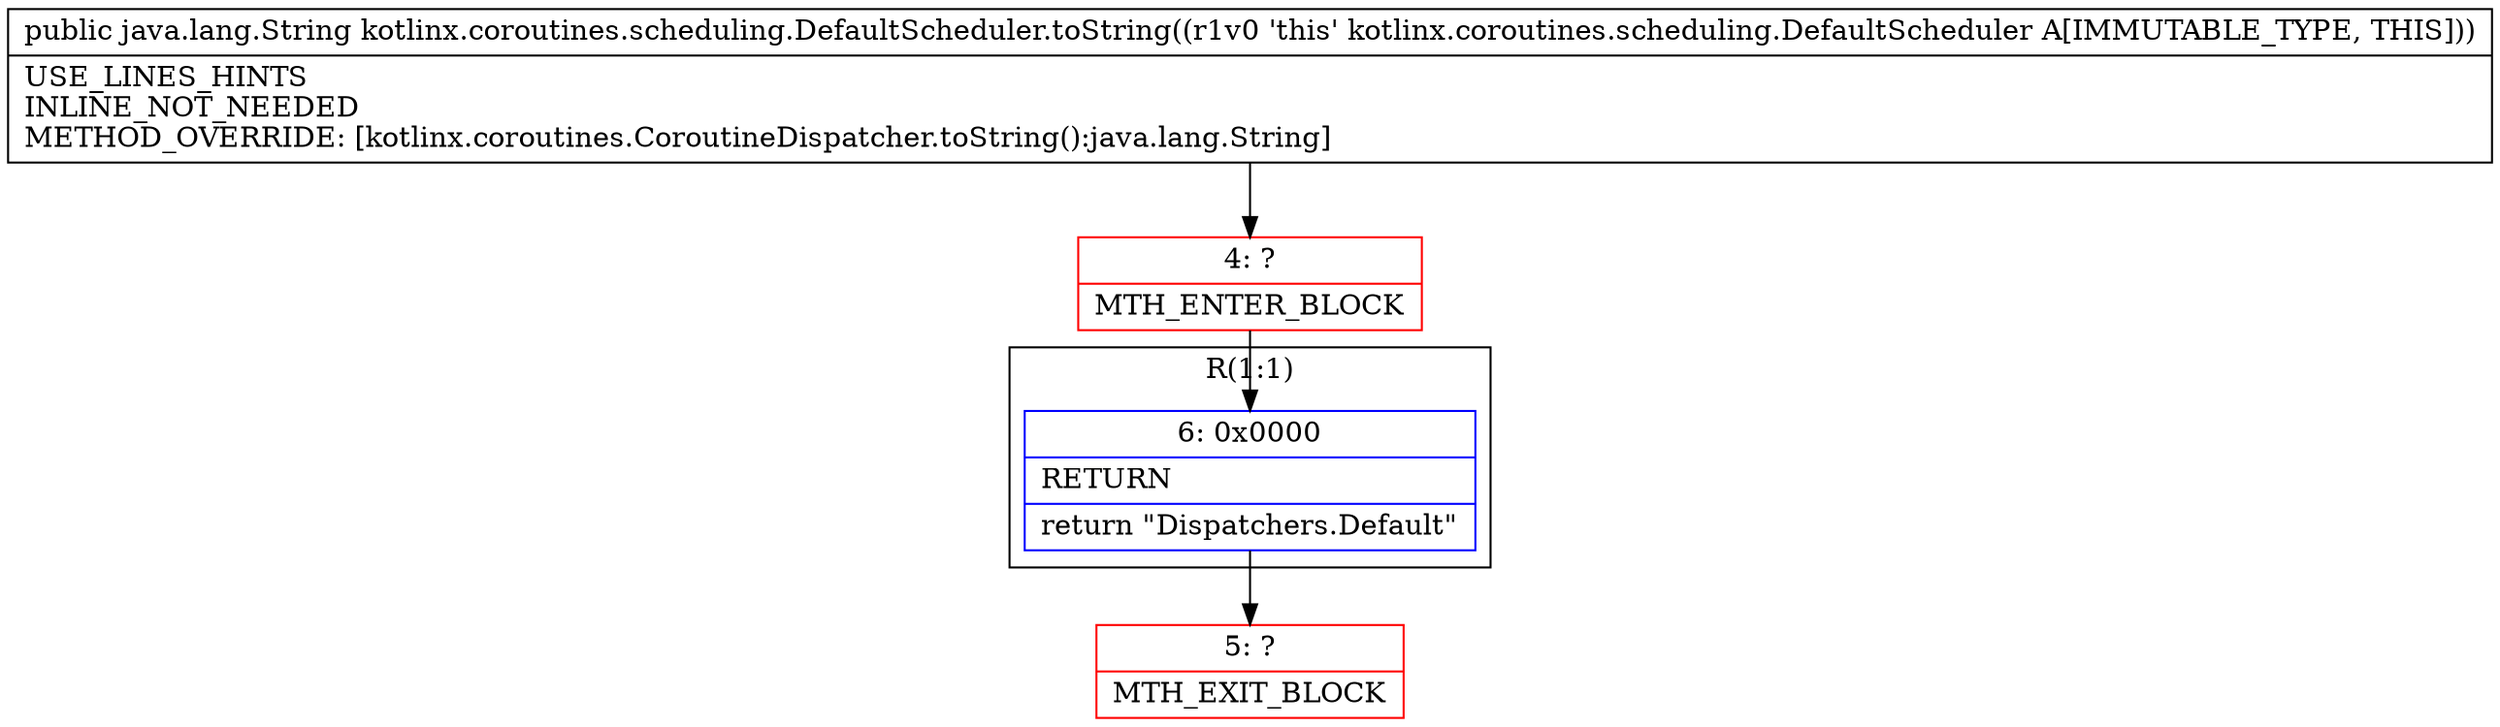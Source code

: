digraph "CFG forkotlinx.coroutines.scheduling.DefaultScheduler.toString()Ljava\/lang\/String;" {
subgraph cluster_Region_1440319626 {
label = "R(1:1)";
node [shape=record,color=blue];
Node_6 [shape=record,label="{6\:\ 0x0000|RETURN\l|return \"Dispatchers.Default\"\l}"];
}
Node_4 [shape=record,color=red,label="{4\:\ ?|MTH_ENTER_BLOCK\l}"];
Node_5 [shape=record,color=red,label="{5\:\ ?|MTH_EXIT_BLOCK\l}"];
MethodNode[shape=record,label="{public java.lang.String kotlinx.coroutines.scheduling.DefaultScheduler.toString((r1v0 'this' kotlinx.coroutines.scheduling.DefaultScheduler A[IMMUTABLE_TYPE, THIS]))  | USE_LINES_HINTS\lINLINE_NOT_NEEDED\lMETHOD_OVERRIDE: [kotlinx.coroutines.CoroutineDispatcher.toString():java.lang.String]\l}"];
MethodNode -> Node_4;Node_6 -> Node_5;
Node_4 -> Node_6;
}

